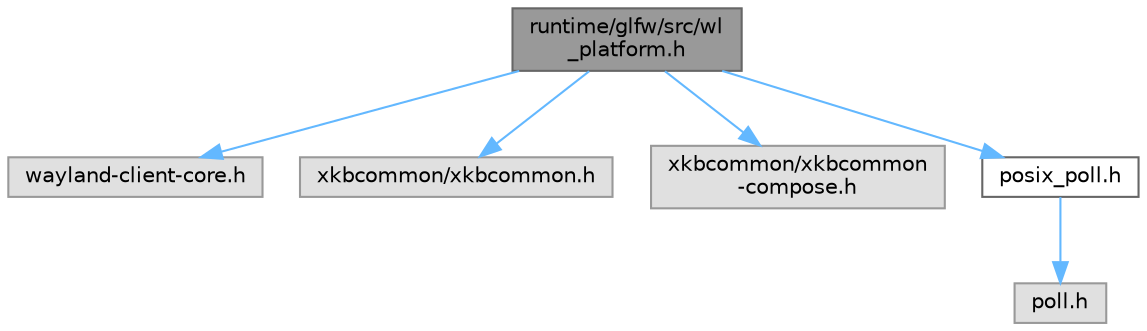 digraph "runtime/glfw/src/wl_platform.h"
{
 // LATEX_PDF_SIZE
  bgcolor="transparent";
  edge [fontname=Helvetica,fontsize=10,labelfontname=Helvetica,labelfontsize=10];
  node [fontname=Helvetica,fontsize=10,shape=box,height=0.2,width=0.4];
  Node1 [id="Node000001",label="runtime/glfw/src/wl\l_platform.h",height=0.2,width=0.4,color="gray40", fillcolor="grey60", style="filled", fontcolor="black",tooltip=" "];
  Node1 -> Node2 [id="edge6_Node000001_Node000002",color="steelblue1",style="solid",tooltip=" "];
  Node2 [id="Node000002",label="wayland-client-core.h",height=0.2,width=0.4,color="grey60", fillcolor="#E0E0E0", style="filled",tooltip=" "];
  Node1 -> Node3 [id="edge7_Node000001_Node000003",color="steelblue1",style="solid",tooltip=" "];
  Node3 [id="Node000003",label="xkbcommon/xkbcommon.h",height=0.2,width=0.4,color="grey60", fillcolor="#E0E0E0", style="filled",tooltip=" "];
  Node1 -> Node4 [id="edge8_Node000001_Node000004",color="steelblue1",style="solid",tooltip=" "];
  Node4 [id="Node000004",label="xkbcommon/xkbcommon\l-compose.h",height=0.2,width=0.4,color="grey60", fillcolor="#E0E0E0", style="filled",tooltip=" "];
  Node1 -> Node5 [id="edge9_Node000001_Node000005",color="steelblue1",style="solid",tooltip=" "];
  Node5 [id="Node000005",label="posix_poll.h",height=0.2,width=0.4,color="grey40", fillcolor="white", style="filled",URL="$posix__poll_8h.html",tooltip=" "];
  Node5 -> Node6 [id="edge10_Node000005_Node000006",color="steelblue1",style="solid",tooltip=" "];
  Node6 [id="Node000006",label="poll.h",height=0.2,width=0.4,color="grey60", fillcolor="#E0E0E0", style="filled",tooltip=" "];
}
